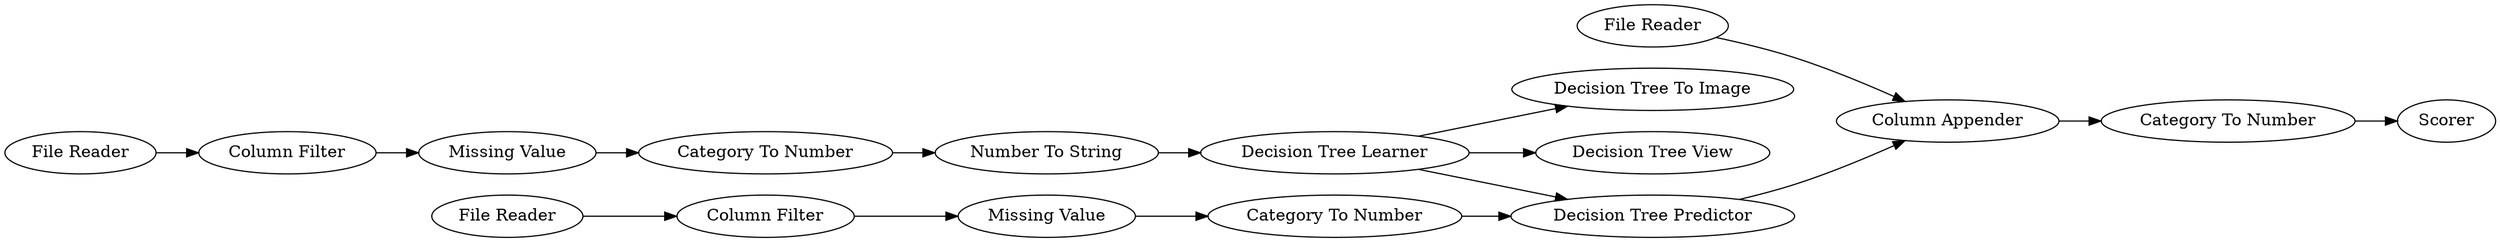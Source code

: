 digraph {
	9 -> 15
	10 -> 19
	5 -> 4
	4 -> 8
	15 -> 16
	3 -> 16
	14 -> 10
	10 -> 15
	8 -> 14
	1 -> 6
	17 -> 18
	10 -> 20
	2 -> 5
	6 -> 7
	16 -> 17
	7 -> 9
	5 [label="Column Filter"]
	16 [label="Column Appender"]
	20 [label="Decision Tree View"]
	1 [label="File Reader"]
	7 [label="Missing Value"]
	9 [label="Category To Number"]
	4 [label="Missing Value"]
	18 [label=Scorer]
	6 [label="Column Filter"]
	8 [label="Category To Number"]
	15 [label="Decision Tree Predictor"]
	14 [label="Number To String"]
	17 [label="Category To Number"]
	3 [label="File Reader"]
	2 [label="File Reader"]
	10 [label="Decision Tree Learner"]
	19 [label="Decision Tree To Image"]
	rankdir=LR
}
